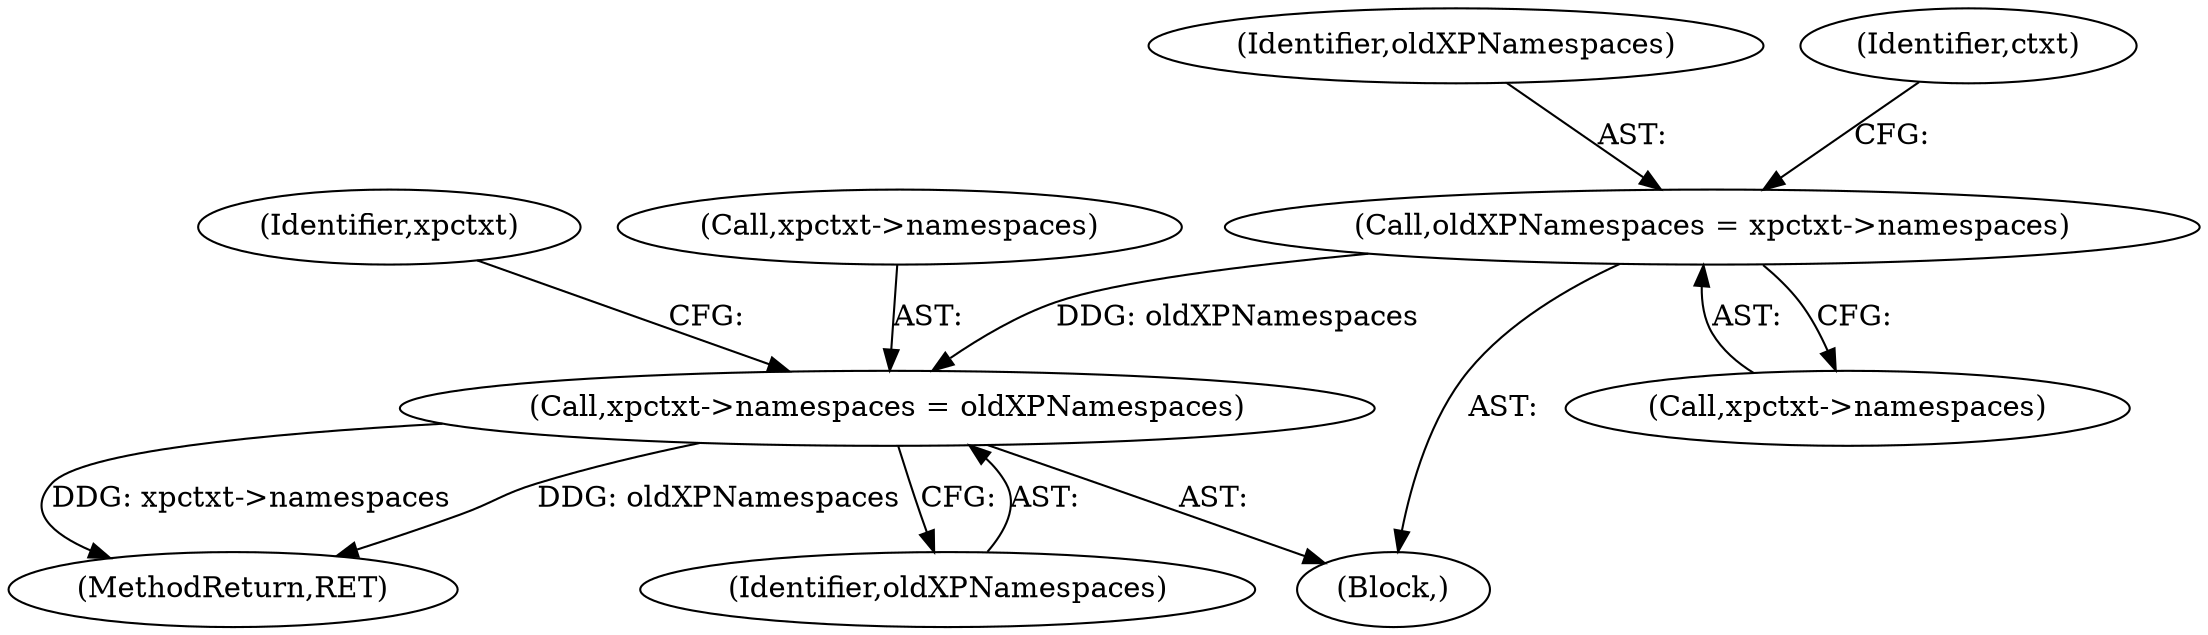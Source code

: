 digraph "0_Chrome_96dbafe288dbe2f0cc45fa3c39daf6d0c37acbab_17@pointer" {
"1000776" [label="(Call,xpctxt->namespaces = oldXPNamespaces)"];
"1000258" [label="(Call,oldXPNamespaces = xpctxt->namespaces)"];
"1000260" [label="(Call,xpctxt->namespaces)"];
"1000118" [label="(Block,)"];
"1000259" [label="(Identifier,oldXPNamespaces)"];
"1000783" [label="(Identifier,xpctxt)"];
"1000824" [label="(MethodReturn,RET)"];
"1000258" [label="(Call,oldXPNamespaces = xpctxt->namespaces)"];
"1000780" [label="(Identifier,oldXPNamespaces)"];
"1000777" [label="(Call,xpctxt->namespaces)"];
"1000265" [label="(Identifier,ctxt)"];
"1000776" [label="(Call,xpctxt->namespaces = oldXPNamespaces)"];
"1000776" -> "1000118"  [label="AST: "];
"1000776" -> "1000780"  [label="CFG: "];
"1000777" -> "1000776"  [label="AST: "];
"1000780" -> "1000776"  [label="AST: "];
"1000783" -> "1000776"  [label="CFG: "];
"1000776" -> "1000824"  [label="DDG: oldXPNamespaces"];
"1000776" -> "1000824"  [label="DDG: xpctxt->namespaces"];
"1000258" -> "1000776"  [label="DDG: oldXPNamespaces"];
"1000258" -> "1000118"  [label="AST: "];
"1000258" -> "1000260"  [label="CFG: "];
"1000259" -> "1000258"  [label="AST: "];
"1000260" -> "1000258"  [label="AST: "];
"1000265" -> "1000258"  [label="CFG: "];
}
